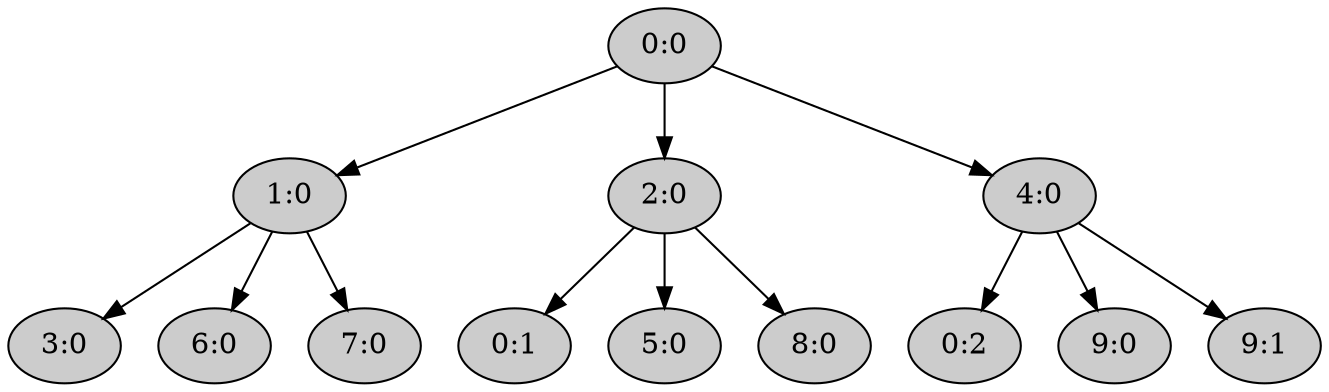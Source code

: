 digraph process_tree { node [ style = filled; fillcolor = "#CCCCCC"]; "0:0" -> "1:0"; "0:0" -> "2:0"; "0:0" -> "4:0"; "1:0" -> "3:0"; "1:0" -> "6:0"; "1:0" -> "7:0"; "2:0" -> "0:1"; "2:0" -> "5:0"; "2:0" -> "8:0"; "4:0" -> "0:2"; "4:0" -> "9:0"; "4:0" -> "9:1"; }
